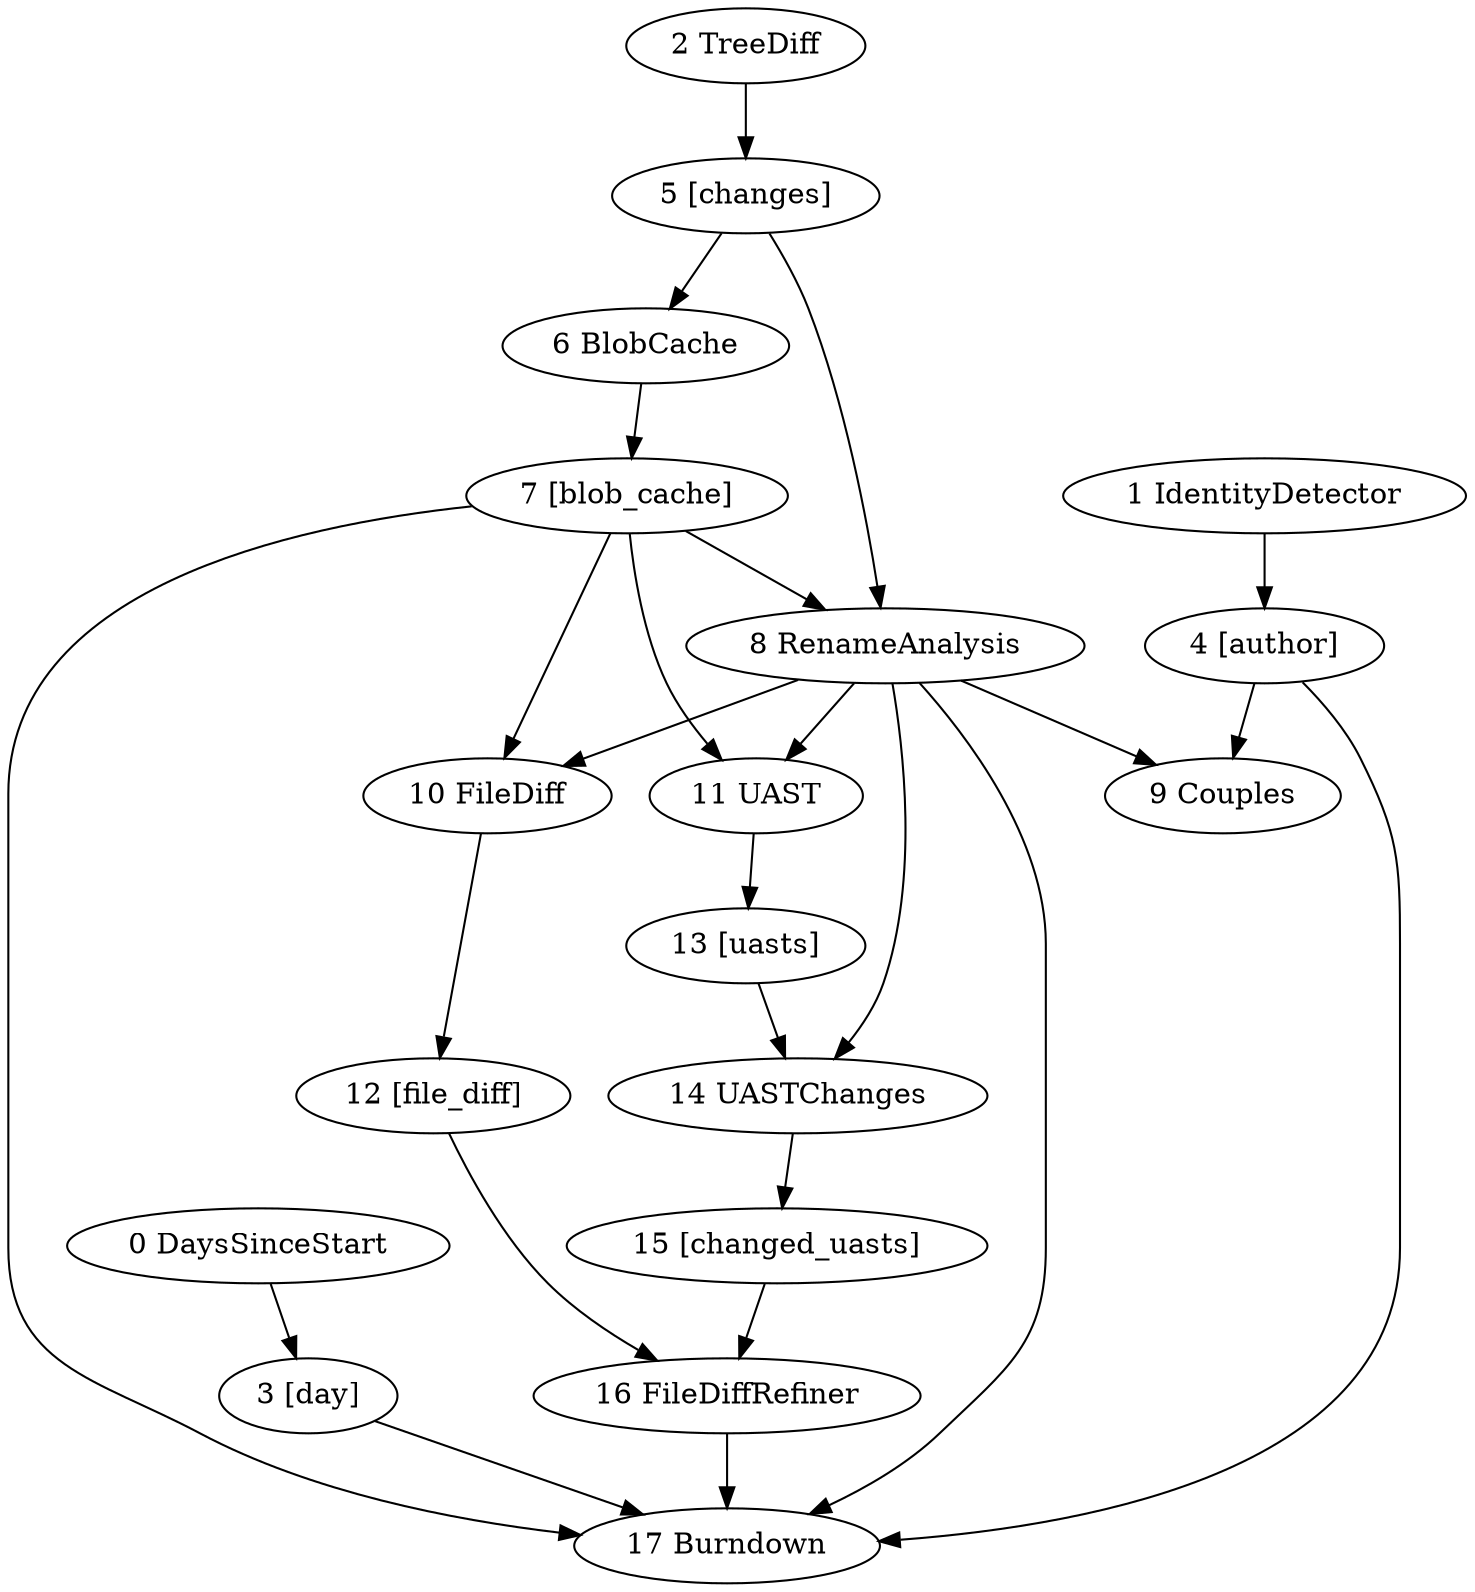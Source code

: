 digraph Hercules {
  "6 BlobCache" -> "7 [blob_cache]"
  "0 DaysSinceStart" -> "3 [day]"
  "10 FileDiff" -> "12 [file_diff]"
  "16 FileDiffRefiner" -> "17 Burndown"
  "1 IdentityDetector" -> "4 [author]"
  "8 RenameAnalysis" -> "17 Burndown"
  "8 RenameAnalysis" -> "9 Couples"
  "8 RenameAnalysis" -> "10 FileDiff"
  "8 RenameAnalysis" -> "11 UAST"
  "8 RenameAnalysis" -> "14 UASTChanges"
  "2 TreeDiff" -> "5 [changes]"
  "11 UAST" -> "13 [uasts]"
  "14 UASTChanges" -> "15 [changed_uasts]"
  "4 [author]" -> "17 Burndown"
  "4 [author]" -> "9 Couples"
  "7 [blob_cache]" -> "17 Burndown"
  "7 [blob_cache]" -> "10 FileDiff"
  "7 [blob_cache]" -> "8 RenameAnalysis"
  "7 [blob_cache]" -> "11 UAST"
  "15 [changed_uasts]" -> "16 FileDiffRefiner"
  "5 [changes]" -> "6 BlobCache"
  "5 [changes]" -> "8 RenameAnalysis"
  "3 [day]" -> "17 Burndown"
  "12 [file_diff]" -> "16 FileDiffRefiner"
  "13 [uasts]" -> "14 UASTChanges"
}